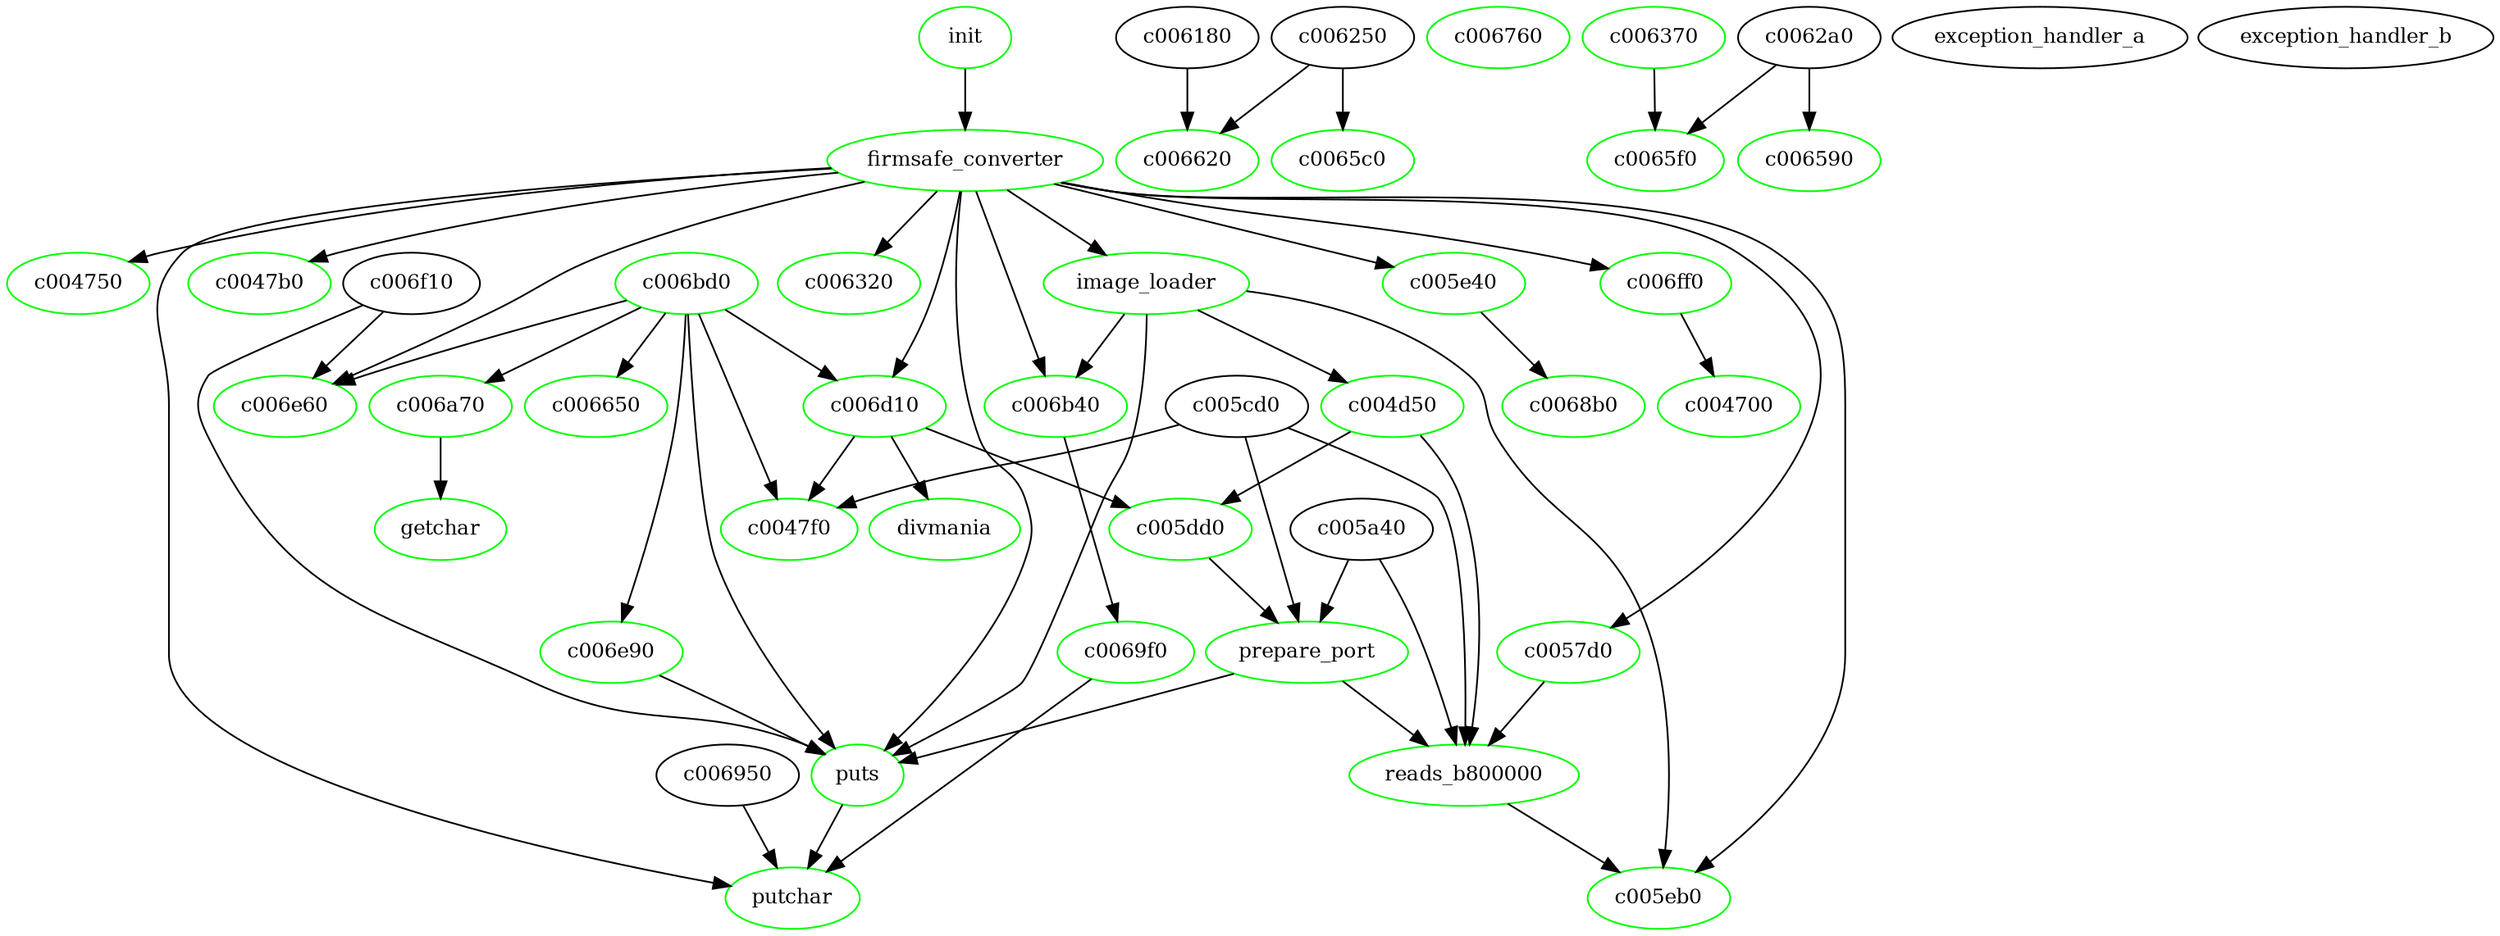 # -*- compile-command:   dotty cv.upx.dot   -*-
digraph  procedures  {
node [fontsize=12]

 graph [nodesep=0.1]

 c005eb0 [ color=green]

  c006b40 -> c0069f0

  c006b40 [ color=green ]

  c0069f0 ->   c006f80
c0069f0 [ color=green ]
c006620 [ color=green]

	 c005dd0 -> c005610
	 c005dd0 [color=green ]

	  c005610 -> { c005e10 c006ab0}

	 c005610 [color=green, label=prepare_port ]

c006dd0 [ label=getchar, color=green]

	 c006f80  [
		label =  putchar 
		color =  green 
	]
	 c006ab0  [color =  green, label=puts ]
	 c004d50  [color =  green ]
	 c005e10  [color =  green ]
		 c005eb0 
		 c006b40 
		 c004d50 
		 c005e10 
		 c005dd0 

	 c006ab0  ->  c006f80 
	 c006180  ->  c006620  

	 c004ab0  ->  { c006ab0  c005eb0  c006b40   c004d50   }


	 c004d50  ->  c005e10  
	 c004d50  ->  c005dd0  
	 c005e10  ->  c005eb0  
c006760 [ color=green]

c006bd0 [color=green]


c006bd0 -> {
c0047f0 [color=green]

c006650 [color=green]
c006a70 [color=green]
c006ab0 [color=green]
c006d10 [color=green]
c006e60 [color=green]
c006e90 [color=green]
}


c006e90-> {
c006ab0 [color=green]

}


c006a70 -> c006dd0

c006d10 -> {
	c007040 [label="divmania", color=green]
	c005dd0
	c0047f0
}

c003fb0 [color=green, label=init]

c003fb0 -> {
	c005090 [color=green, label=firmsafe_converter]
}

c006370 [color=green]


c006370 -> {
c0065f0 [color=green]
}


c005090  -> {
# ac00001c
# c004a34
c004750 [color=green]
c0047b0 [color=green]
c004ab0 [color=green, label=image_loader]
c0057d0 [color=green]
c005e40 [color=green]
c005eb0
c006320 [color=green]
c006ab0
c006b40
c006d10
c006e60
c006f80
c006ff0 [color=green]

}

c006ff0 -> {
c004700 [ color=green ]
}

c0057d0 -> {
	c005e10 
}

c005e40 ->  {
	c0068b0 [color=green]
}



c0055b0 [label=exception_handler_a]
c0055e0 [label=exception_handler_b]
c005a40 -> {
 c005e10 [label=reads_b800000]
 c005610
}


c005cd0 -> {
c005e10
c005610
c0047f0
}


c006250 -> {
c006620
c0065c0 [color=green]

}

c0062a0 -> {
c006590 [color=green]
c0065f0

}


c006950 -> {
c006f80

}


 c006f10 -> {
c006ab0
c006e60

}




}